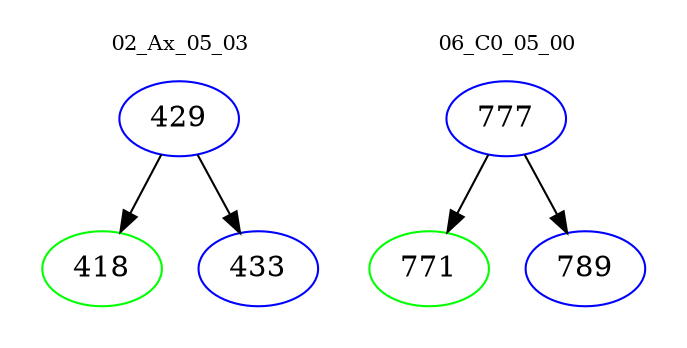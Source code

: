 digraph{
subgraph cluster_0 {
color = white
label = "02_Ax_05_03";
fontsize=10;
T0_429 [label="429", color="blue"]
T0_429 -> T0_418 [color="black"]
T0_418 [label="418", color="green"]
T0_429 -> T0_433 [color="black"]
T0_433 [label="433", color="blue"]
}
subgraph cluster_1 {
color = white
label = "06_C0_05_00";
fontsize=10;
T1_777 [label="777", color="blue"]
T1_777 -> T1_771 [color="black"]
T1_771 [label="771", color="green"]
T1_777 -> T1_789 [color="black"]
T1_789 [label="789", color="blue"]
}
}
